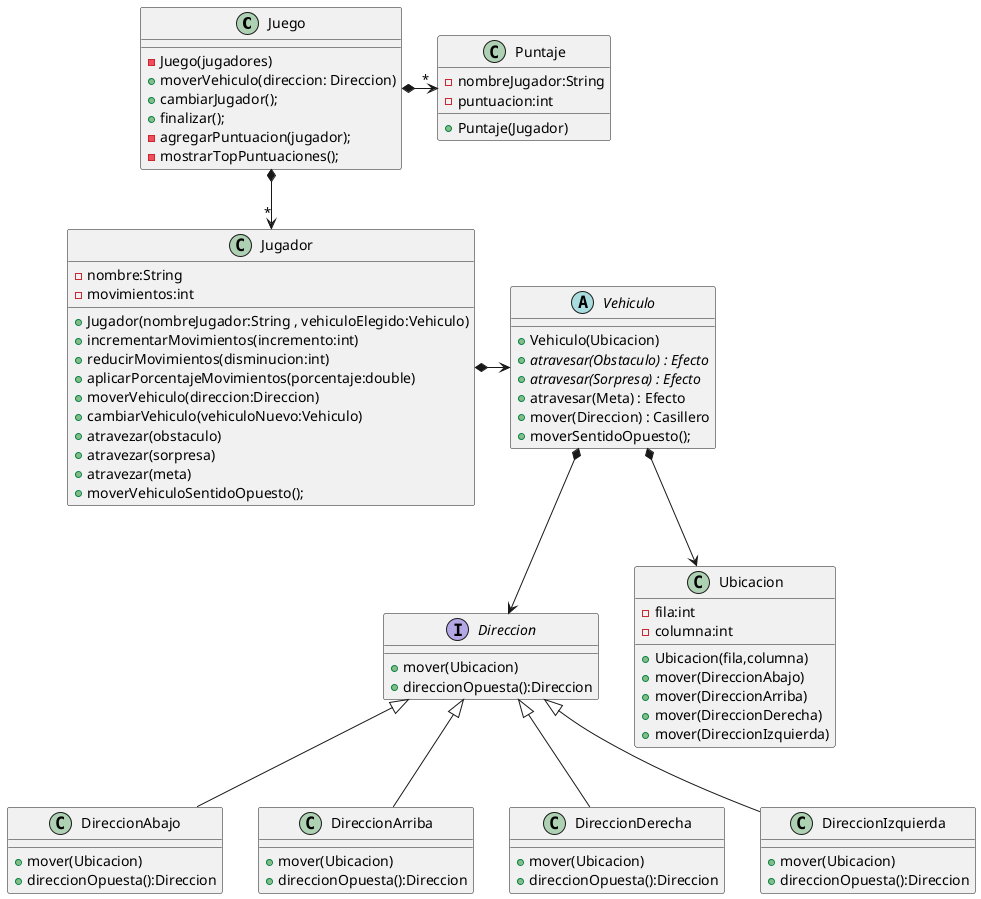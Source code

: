 @startuml
class Juego{
-Juego(jugadores)
+moverVehiculo(direccion: Direccion)
+cambiarJugador();
+finalizar();
-agregarPuntuacion(jugador);
-mostrarTopPuntuaciones();
}

interface Direccion{
+mover(Ubicacion)
+direccionOpuesta():Direccion
}
class DireccionAbajo{
+mover(Ubicacion)
+direccionOpuesta():Direccion
}
class DireccionArriba{
+mover(Ubicacion)
+direccionOpuesta():Direccion
}
class DireccionDerecha{
+mover(Ubicacion)
+direccionOpuesta():Direccion
}
class DireccionIzquierda{
+mover(Ubicacion)
+direccionOpuesta():Direccion
}

class Jugador{
-nombre:String
-movimientos:int
+Jugador(nombreJugador:String , vehiculoElegido:Vehiculo)
+incrementarMovimientos(incremento:int)
+reducirMovimientos(disminucion:int)
+aplicarPorcentajeMovimientos(porcentaje:double)
+moverVehiculo(direccion:Direccion)
+cambiarVehiculo(vehiculoNuevo:Vehiculo)
+atravezar(obstaculo)
+atravezar(sorpresa)
+atravezar(meta)
+moverVehiculoSentidoOpuesto();
}

class Puntaje {
- nombreJugador:String
- puntuacion:int
+ Puntaje(Jugador)
}
abstract class Vehiculo {
+Vehiculo(Ubicacion)
+atravesar(Obstaculo) : Efecto {abstract}
+atravesar(Sorpresa) : Efecto {abstract}
+atravesar(Meta) : Efecto
+mover(Direccion) : Casillero
+moverSentidoOpuesto();
}
class Ubicacion {
-fila:int
-columna:int
+Ubicacion(fila,columna)
+mover(DireccionAbajo)
+mover(DireccionArriba)
+mover(DireccionDerecha)
+mover(DireccionIzquierda)
}

Juego *-> "*" Puntaje
Juego *--> "*" Jugador
Jugador *-> Vehiculo
Vehiculo *--> Ubicacion
Vehiculo *--> Direccion

Direccion <|-- DireccionAbajo
Direccion <|-- DireccionArriba
Direccion <|-- DireccionDerecha
Direccion <|-- DireccionIzquierda
@enduml
